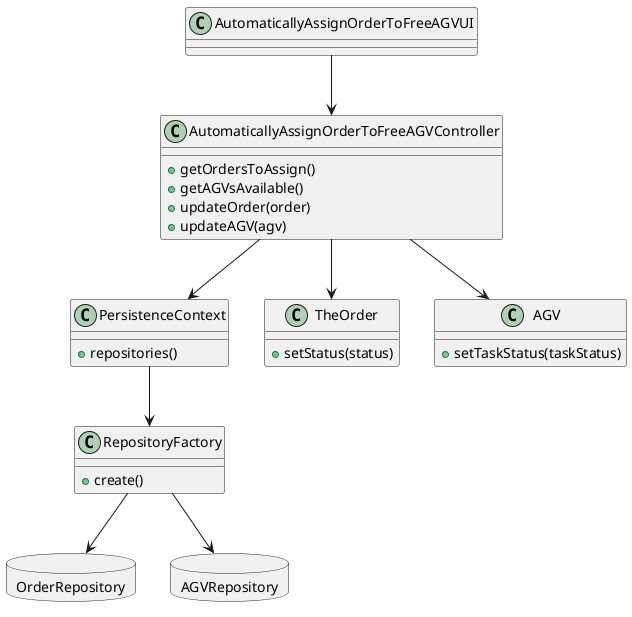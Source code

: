 @startuml

class AutomaticallyAssignOrderToFreeAGVUI{
}

class AutomaticallyAssignOrderToFreeAGVController{
+getOrdersToAssign()
+getAGVsAvailable()
+updateOrder(order)
+updateAGV(agv)
}

class PersistenceContext{
+repositories()
}

class RepositoryFactory{
+create()
}

database OrderRepository{
}

database AGVRepository{
}

class TheOrder{
+setStatus(status)
}

class AGV{
+setTaskStatus(taskStatus)
}

AutomaticallyAssignOrderToFreeAGVUI --> AutomaticallyAssignOrderToFreeAGVController

AutomaticallyAssignOrderToFreeAGVController --> PersistenceContext

PersistenceContext --> RepositoryFactory

RepositoryFactory --> OrderRepository
RepositoryFactory --> AGVRepository

AutomaticallyAssignOrderToFreeAGVController --> TheOrder
AutomaticallyAssignOrderToFreeAGVController --> AGV

@enduml